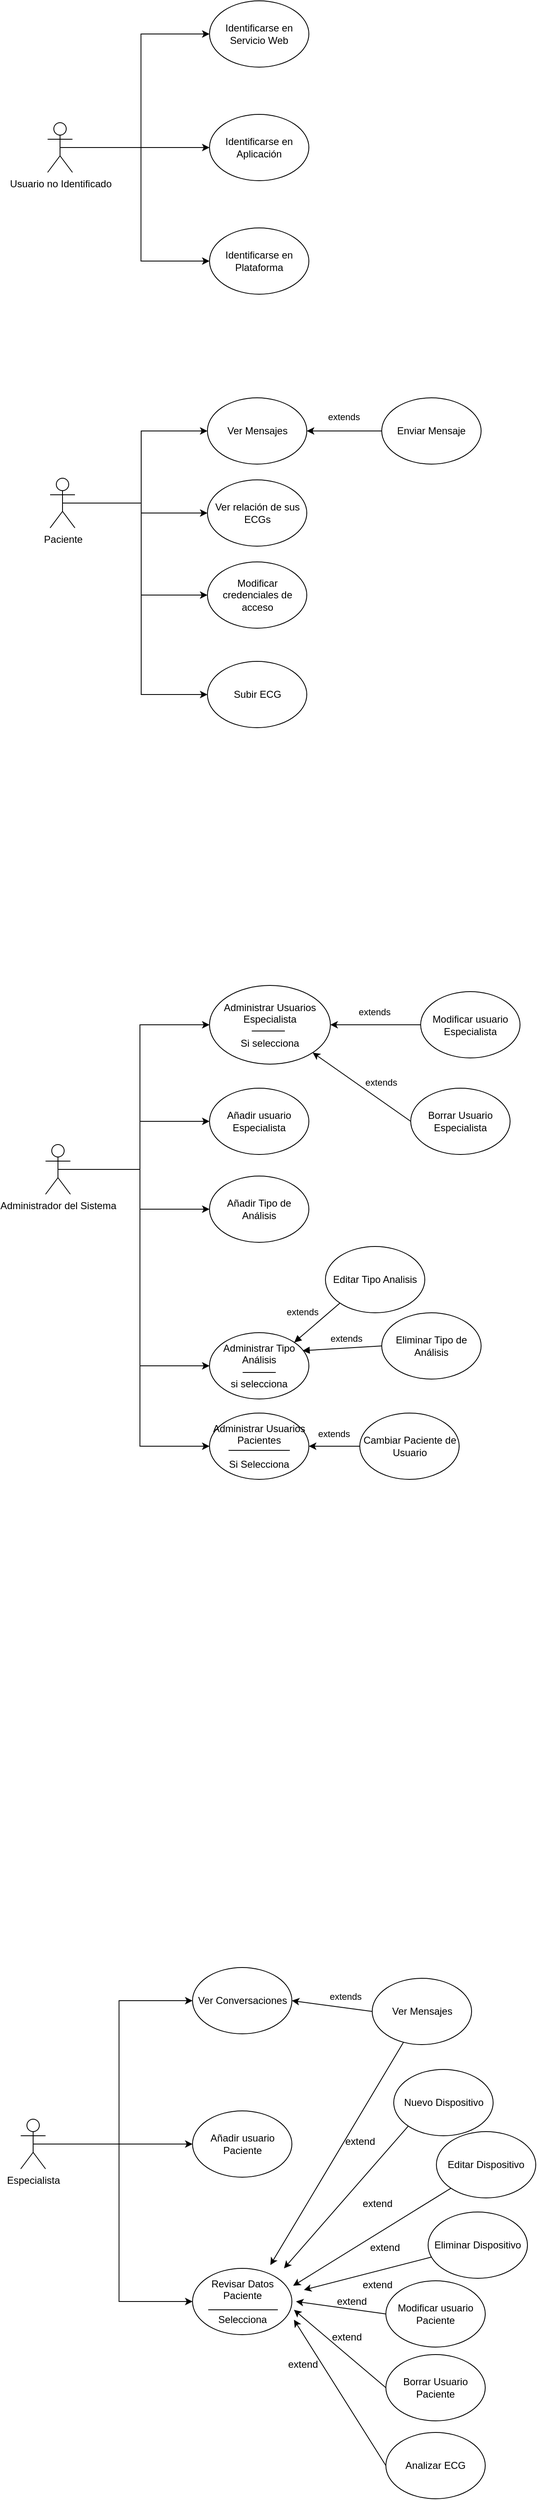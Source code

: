 <mxfile version="14.7.2" type="device"><diagram id="Pf3EX0Szka-cB_hMCM3o" name="Page-1"><mxGraphModel dx="2062" dy="1118" grid="0" gridSize="10" guides="1" tooltips="1" connect="1" arrows="1" fold="1" page="1" pageScale="1" pageWidth="827" pageHeight="1169" math="0" shadow="0"><root><mxCell id="0"/><mxCell id="1" parent="0"/><mxCell id="hfr2PWNHMiwuqzBAju2e-1" style="edgeStyle=orthogonalEdgeStyle;rounded=0;orthogonalLoop=1;jettySize=auto;html=1;exitX=0.5;exitY=0.5;exitDx=0;exitDy=0;exitPerimeter=0;entryX=0;entryY=0.5;entryDx=0;entryDy=0;" parent="1" source="hfr2PWNHMiwuqzBAju2e-6" target="hfr2PWNHMiwuqzBAju2e-7" edge="1"><mxGeometry relative="1" as="geometry"/></mxCell><mxCell id="hfr2PWNHMiwuqzBAju2e-2" style="edgeStyle=orthogonalEdgeStyle;rounded=0;orthogonalLoop=1;jettySize=auto;html=1;exitX=0.5;exitY=0.5;exitDx=0;exitDy=0;exitPerimeter=0;entryX=0;entryY=0.5;entryDx=0;entryDy=0;" parent="1" source="hfr2PWNHMiwuqzBAju2e-6" target="hfr2PWNHMiwuqzBAju2e-8" edge="1"><mxGeometry relative="1" as="geometry"/></mxCell><mxCell id="hfr2PWNHMiwuqzBAju2e-3" style="edgeStyle=orthogonalEdgeStyle;rounded=0;orthogonalLoop=1;jettySize=auto;html=1;exitX=0.5;exitY=0.5;exitDx=0;exitDy=0;exitPerimeter=0;entryX=0;entryY=0.5;entryDx=0;entryDy=0;" parent="1" source="hfr2PWNHMiwuqzBAju2e-6" target="hfr2PWNHMiwuqzBAju2e-9" edge="1"><mxGeometry relative="1" as="geometry"/></mxCell><mxCell id="hfr2PWNHMiwuqzBAju2e-5" style="edgeStyle=orthogonalEdgeStyle;rounded=0;orthogonalLoop=1;jettySize=auto;html=1;exitX=0.5;exitY=0.5;exitDx=0;exitDy=0;exitPerimeter=0;entryX=0;entryY=0.5;entryDx=0;entryDy=0;" parent="1" source="rRX4qKp2vXi4lN7k6lkO-1" target="hfr2PWNHMiwuqzBAju2e-11" edge="1"><mxGeometry relative="1" as="geometry"/></mxCell><mxCell id="hfr2PWNHMiwuqzBAju2e-6" value="Paciente" style="shape=umlActor;verticalLabelPosition=bottom;verticalAlign=top;html=1;outlineConnect=0;" parent="1" vertex="1"><mxGeometry x="200.5" y="626" width="30" height="60" as="geometry"/></mxCell><mxCell id="hfr2PWNHMiwuqzBAju2e-7" value="Ver Mensajes" style="ellipse;whiteSpace=wrap;html=1;" parent="1" vertex="1"><mxGeometry x="390.5" y="529" width="120" height="80" as="geometry"/></mxCell><mxCell id="hfr2PWNHMiwuqzBAju2e-8" value="Ver relación de sus ECGs" style="ellipse;whiteSpace=wrap;html=1;" parent="1" vertex="1"><mxGeometry x="390.5" y="628" width="120" height="80" as="geometry"/></mxCell><mxCell id="hfr2PWNHMiwuqzBAju2e-9" value="Modificar credenciales de acceso" style="ellipse;whiteSpace=wrap;html=1;" parent="1" vertex="1"><mxGeometry x="390.5" y="727" width="120" height="80" as="geometry"/></mxCell><mxCell id="hfr2PWNHMiwuqzBAju2e-11" value="Identificarse en Servicio Web" style="ellipse;whiteSpace=wrap;html=1;" parent="1" vertex="1"><mxGeometry x="393" y="50" width="120" height="80" as="geometry"/></mxCell><mxCell id="hfr2PWNHMiwuqzBAju2e-12" style="edgeStyle=orthogonalEdgeStyle;rounded=0;orthogonalLoop=1;jettySize=auto;html=1;exitX=0.5;exitY=0.5;exitDx=0;exitDy=0;exitPerimeter=0;entryX=0;entryY=0.5;entryDx=0;entryDy=0;" parent="1" source="hfr2PWNHMiwuqzBAju2e-15" target="hfr2PWNHMiwuqzBAju2e-16" edge="1"><mxGeometry relative="1" as="geometry"/></mxCell><mxCell id="IDNrUnXlaerkeKgZwYux-5" style="edgeStyle=orthogonalEdgeStyle;rounded=0;orthogonalLoop=1;jettySize=auto;html=1;exitX=0.5;exitY=0.5;exitDx=0;exitDy=0;exitPerimeter=0;entryX=0;entryY=0.5;entryDx=0;entryDy=0;" parent="1" source="hfr2PWNHMiwuqzBAju2e-15" target="IDNrUnXlaerkeKgZwYux-4" edge="1"><mxGeometry relative="1" as="geometry"/></mxCell><mxCell id="202UKAErT9ElNGjv33zt-7" style="edgeStyle=orthogonalEdgeStyle;rounded=0;orthogonalLoop=1;jettySize=auto;html=1;exitX=0.5;exitY=0.5;exitDx=0;exitDy=0;exitPerimeter=0;entryX=0;entryY=0.5;entryDx=0;entryDy=0;" parent="1" source="hfr2PWNHMiwuqzBAju2e-15" target="202UKAErT9ElNGjv33zt-6" edge="1"><mxGeometry relative="1" as="geometry"/></mxCell><mxCell id="FGSdPra2FpNaOxoVQR9z-8" style="edgeStyle=orthogonalEdgeStyle;rounded=0;orthogonalLoop=1;jettySize=auto;html=1;exitX=0.5;exitY=0.5;exitDx=0;exitDy=0;exitPerimeter=0;entryX=0;entryY=0.5;entryDx=0;entryDy=0;" parent="1" source="hfr2PWNHMiwuqzBAju2e-15" target="FGSdPra2FpNaOxoVQR9z-5" edge="1"><mxGeometry relative="1" as="geometry"/></mxCell><mxCell id="hfr2PWNHMiwuqzBAju2e-15" value="Administrador del Sistema" style="shape=umlActor;verticalLabelPosition=bottom;verticalAlign=top;html=1;outlineConnect=0;" parent="1" vertex="1"><mxGeometry x="195" y="1430" width="30" height="60" as="geometry"/></mxCell><mxCell id="hfr2PWNHMiwuqzBAju2e-16" value="Añadir usuario Especialista" style="ellipse;whiteSpace=wrap;html=1;" parent="1" vertex="1"><mxGeometry x="393" y="1362" width="120" height="80" as="geometry"/></mxCell><mxCell id="hfr2PWNHMiwuqzBAju2e-18" style="edgeStyle=orthogonalEdgeStyle;rounded=0;orthogonalLoop=1;jettySize=auto;html=1;exitX=0.5;exitY=0.5;exitDx=0;exitDy=0;exitPerimeter=0;entryX=0;entryY=0.5;entryDx=0;entryDy=0;" parent="1" source="hfr2PWNHMiwuqzBAju2e-6" target="hfr2PWNHMiwuqzBAju2e-21" edge="1"><mxGeometry relative="1" as="geometry"><mxPoint x="215.5" y="1343" as="sourcePoint"/></mxGeometry></mxCell><mxCell id="hfr2PWNHMiwuqzBAju2e-21" value="Subir ECG" style="ellipse;whiteSpace=wrap;html=1;" parent="1" vertex="1"><mxGeometry x="390.5" y="847" width="120" height="80" as="geometry"/></mxCell><mxCell id="hfr2PWNHMiwuqzBAju2e-23" value="Borrar Usuario Especialista" style="ellipse;whiteSpace=wrap;html=1;" parent="1" vertex="1"><mxGeometry x="636" y="1362" width="120" height="80" as="geometry"/></mxCell><mxCell id="hfr2PWNHMiwuqzBAju2e-24" style="edgeStyle=orthogonalEdgeStyle;rounded=0;orthogonalLoop=1;jettySize=auto;html=1;exitX=0.5;exitY=0.5;exitDx=0;exitDy=0;exitPerimeter=0;entryX=0;entryY=0.5;entryDx=0;entryDy=0;" parent="1" source="hfr2PWNHMiwuqzBAju2e-29" target="hfr2PWNHMiwuqzBAju2e-30" edge="1"><mxGeometry relative="1" as="geometry"/></mxCell><mxCell id="hfr2PWNHMiwuqzBAju2e-26" style="edgeStyle=orthogonalEdgeStyle;rounded=0;orthogonalLoop=1;jettySize=auto;html=1;exitX=0.5;exitY=0.5;exitDx=0;exitDy=0;exitPerimeter=0;entryX=0;entryY=0.5;entryDx=0;entryDy=0;" parent="1" source="hfr2PWNHMiwuqzBAju2e-29" target="hfr2PWNHMiwuqzBAju2e-32" edge="1"><mxGeometry relative="1" as="geometry"/></mxCell><mxCell id="202UKAErT9ElNGjv33zt-3" style="edgeStyle=orthogonalEdgeStyle;rounded=0;orthogonalLoop=1;jettySize=auto;html=1;exitX=0.5;exitY=0.5;exitDx=0;exitDy=0;exitPerimeter=0;entryX=0;entryY=0.5;entryDx=0;entryDy=0;" parent="1" source="hfr2PWNHMiwuqzBAju2e-29" target="202UKAErT9ElNGjv33zt-2" edge="1"><mxGeometry relative="1" as="geometry"/></mxCell><mxCell id="hfr2PWNHMiwuqzBAju2e-29" value="Especialista" style="shape=umlActor;verticalLabelPosition=bottom;verticalAlign=top;html=1;outlineConnect=0;" parent="1" vertex="1"><mxGeometry x="165" y="2606" width="30" height="60" as="geometry"/></mxCell><mxCell id="hfr2PWNHMiwuqzBAju2e-30" value="Añadir usuario Paciente" style="ellipse;whiteSpace=wrap;html=1;" parent="1" vertex="1"><mxGeometry x="372.5" y="2596" width="120" height="80" as="geometry"/></mxCell><mxCell id="hfr2PWNHMiwuqzBAju2e-31" value="Editar Dispositivo" style="ellipse;whiteSpace=wrap;html=1;" parent="1" vertex="1"><mxGeometry x="667" y="2621" width="120" height="80" as="geometry"/></mxCell><mxCell id="hfr2PWNHMiwuqzBAju2e-32" value="Revisar Datos Paciente&lt;br&gt;&lt;br&gt;Selecciona" style="ellipse;whiteSpace=wrap;html=1;" parent="1" vertex="1"><mxGeometry x="372.5" y="2786" width="120" height="80" as="geometry"/></mxCell><mxCell id="hfr2PWNHMiwuqzBAju2e-34" value="Borrar Usuario Paciente" style="ellipse;whiteSpace=wrap;html=1;" parent="1" vertex="1"><mxGeometry x="606" y="2890" width="120" height="80" as="geometry"/></mxCell><mxCell id="hfr2PWNHMiwuqzBAju2e-35" value="Analizar ECG" style="ellipse;whiteSpace=wrap;html=1;" parent="1" vertex="1"><mxGeometry x="606" y="2984" width="120" height="80" as="geometry"/></mxCell><mxCell id="hfr2PWNHMiwuqzBAju2e-36" value="Modificar usuario Paciente" style="ellipse;whiteSpace=wrap;html=1;" parent="1" vertex="1"><mxGeometry x="606" y="2801" width="120" height="80" as="geometry"/></mxCell><mxCell id="hfr2PWNHMiwuqzBAju2e-37" value="Ver Mensajes" style="ellipse;whiteSpace=wrap;html=1;" parent="1" vertex="1"><mxGeometry x="589.5" y="2436" width="120" height="80" as="geometry"/></mxCell><mxCell id="hfr2PWNHMiwuqzBAju2e-38" value="" style="endArrow=classic;html=1;exitX=0;exitY=0.5;exitDx=0;exitDy=0;" parent="1" source="hfr2PWNHMiwuqzBAju2e-36" edge="1"><mxGeometry width="50" height="50" relative="1" as="geometry"><mxPoint x="730.5" y="2794" as="sourcePoint"/><mxPoint x="497.5" y="2826" as="targetPoint"/></mxGeometry></mxCell><mxCell id="hfr2PWNHMiwuqzBAju2e-39" value="" style="endArrow=classic;html=1;" parent="1" source="hfr2PWNHMiwuqzBAju2e-37" edge="1"><mxGeometry width="50" height="50" relative="1" as="geometry"><mxPoint x="501.5" y="2890" as="sourcePoint"/><mxPoint x="466.5" y="2782" as="targetPoint"/></mxGeometry></mxCell><mxCell id="hfr2PWNHMiwuqzBAju2e-40" value="" style="endArrow=classic;html=1;exitX=0;exitY=0.5;exitDx=0;exitDy=0;" parent="1" source="hfr2PWNHMiwuqzBAju2e-35" edge="1"><mxGeometry width="50" height="50" relative="1" as="geometry"><mxPoint x="492.5" y="2903" as="sourcePoint"/><mxPoint x="495" y="2848" as="targetPoint"/></mxGeometry></mxCell><mxCell id="hfr2PWNHMiwuqzBAju2e-42" value="" style="endArrow=classic;html=1;exitX=0;exitY=1;exitDx=0;exitDy=0;" parent="1" source="hfr2PWNHMiwuqzBAju2e-31" edge="1"><mxGeometry width="50" height="50" relative="1" as="geometry"><mxPoint x="629.5" y="2484" as="sourcePoint"/><mxPoint x="494" y="2807" as="targetPoint"/><Array as="points"/></mxGeometry></mxCell><mxCell id="hfr2PWNHMiwuqzBAju2e-43" value="" style="endArrow=none;html=1;" parent="1" edge="1"><mxGeometry width="50" height="50" relative="1" as="geometry"><mxPoint x="391.5" y="2836" as="sourcePoint"/><mxPoint x="475.5" y="2836" as="targetPoint"/></mxGeometry></mxCell><mxCell id="hfr2PWNHMiwuqzBAju2e-44" value="extend" style="text;html=1;strokeColor=none;fillColor=none;align=center;verticalAlign=middle;whiteSpace=wrap;rounded=0;" parent="1" vertex="1"><mxGeometry x="545" y="2816" width="40" height="20" as="geometry"/></mxCell><mxCell id="hfr2PWNHMiwuqzBAju2e-45" value="extend" style="text;html=1;strokeColor=none;fillColor=none;align=center;verticalAlign=middle;whiteSpace=wrap;rounded=0;" parent="1" vertex="1"><mxGeometry x="585" y="2751" width="40" height="20" as="geometry"/></mxCell><mxCell id="hfr2PWNHMiwuqzBAju2e-46" value="extend" style="text;html=1;strokeColor=none;fillColor=none;align=center;verticalAlign=middle;whiteSpace=wrap;rounded=0;" parent="1" vertex="1"><mxGeometry x="575.5" y="2698" width="40" height="20" as="geometry"/></mxCell><mxCell id="hfr2PWNHMiwuqzBAju2e-47" value="extend" style="text;html=1;strokeColor=none;fillColor=none;align=center;verticalAlign=middle;whiteSpace=wrap;rounded=0;" parent="1" vertex="1"><mxGeometry x="486" y="2892" width="40" height="20" as="geometry"/></mxCell><mxCell id="rRX4qKp2vXi4lN7k6lkO-4" style="edgeStyle=orthogonalEdgeStyle;rounded=0;orthogonalLoop=1;jettySize=auto;html=1;exitX=0.5;exitY=0.5;exitDx=0;exitDy=0;exitPerimeter=0;entryX=0;entryY=0.5;entryDx=0;entryDy=0;" parent="1" source="rRX4qKp2vXi4lN7k6lkO-1" target="rRX4qKp2vXi4lN7k6lkO-2" edge="1"><mxGeometry relative="1" as="geometry"/></mxCell><mxCell id="rRX4qKp2vXi4lN7k6lkO-5" style="edgeStyle=orthogonalEdgeStyle;rounded=0;orthogonalLoop=1;jettySize=auto;html=1;exitX=0.5;exitY=0.5;exitDx=0;exitDy=0;exitPerimeter=0;entryX=0;entryY=0.5;entryDx=0;entryDy=0;" parent="1" source="rRX4qKp2vXi4lN7k6lkO-1" target="rRX4qKp2vXi4lN7k6lkO-3" edge="1"><mxGeometry relative="1" as="geometry"/></mxCell><mxCell id="rRX4qKp2vXi4lN7k6lkO-1" value="Usuario no Identificado" style="shape=umlActor;verticalLabelPosition=bottom;verticalAlign=top;html=1;outlineConnect=0;" parent="1" vertex="1"><mxGeometry x="197.5" y="197" width="30" height="60" as="geometry"/></mxCell><mxCell id="rRX4qKp2vXi4lN7k6lkO-2" value="Identificarse en Aplicación" style="ellipse;whiteSpace=wrap;html=1;" parent="1" vertex="1"><mxGeometry x="393" y="187" width="120" height="80" as="geometry"/></mxCell><mxCell id="rRX4qKp2vXi4lN7k6lkO-3" value="Identificarse en Plataforma" style="ellipse;whiteSpace=wrap;html=1;" parent="1" vertex="1"><mxGeometry x="393" y="324" width="120" height="80" as="geometry"/></mxCell><mxCell id="IDNrUnXlaerkeKgZwYux-1" value="Nuevo Dispositivo" style="ellipse;whiteSpace=wrap;html=1;" parent="1" vertex="1"><mxGeometry x="615.5" y="2546" width="120" height="80" as="geometry"/></mxCell><mxCell id="IDNrUnXlaerkeKgZwYux-2" value="" style="endArrow=classic;html=1;exitX=0;exitY=1;exitDx=0;exitDy=0;" parent="1" source="IDNrUnXlaerkeKgZwYux-1" edge="1"><mxGeometry width="50" height="50" relative="1" as="geometry"><mxPoint x="629.5" y="2379" as="sourcePoint"/><mxPoint x="483" y="2786" as="targetPoint"/><Array as="points"/></mxGeometry></mxCell><mxCell id="IDNrUnXlaerkeKgZwYux-3" value="extend" style="text;html=1;strokeColor=none;fillColor=none;align=center;verticalAlign=middle;whiteSpace=wrap;rounded=0;" parent="1" vertex="1"><mxGeometry x="554.5" y="2623" width="40" height="20" as="geometry"/></mxCell><mxCell id="IDNrUnXlaerkeKgZwYux-4" value="Añadir Tipo de Análisis" style="ellipse;whiteSpace=wrap;html=1;" parent="1" vertex="1"><mxGeometry x="393" y="1468" width="120" height="80" as="geometry"/></mxCell><mxCell id="IDNrUnXlaerkeKgZwYux-9" value="Eliminar Tipo de Análisis" style="ellipse;whiteSpace=wrap;html=1;" parent="1" vertex="1"><mxGeometry x="601" y="1633" width="120" height="80" as="geometry"/></mxCell><mxCell id="202UKAErT9ElNGjv33zt-2" value="Ver Conversaciones" style="ellipse;whiteSpace=wrap;html=1;" parent="1" vertex="1"><mxGeometry x="372.5" y="2423" width="120" height="80" as="geometry"/></mxCell><mxCell id="202UKAErT9ElNGjv33zt-5" value="extends" style="endArrow=classic;html=1;entryX=1;entryY=0.5;entryDx=0;entryDy=0;exitX=0;exitY=0.5;exitDx=0;exitDy=0;" parent="1" source="hfr2PWNHMiwuqzBAju2e-37" target="202UKAErT9ElNGjv33zt-2" edge="1"><mxGeometry x="-0.283" y="-13" width="50" height="50" relative="1" as="geometry"><mxPoint x="637.279" y="2523.156" as="sourcePoint"/><mxPoint x="476.5" y="2792" as="targetPoint"/><mxPoint as="offset"/></mxGeometry></mxCell><mxCell id="202UKAErT9ElNGjv33zt-6" value="Administrar Usuarios Especialista&lt;br&gt;&lt;br&gt;Si selecciona" style="ellipse;whiteSpace=wrap;html=1;" parent="1" vertex="1"><mxGeometry x="393" y="1238" width="146" height="95" as="geometry"/></mxCell><mxCell id="FGSdPra2FpNaOxoVQR9z-2" value="extends" style="edgeStyle=orthogonalEdgeStyle;rounded=0;orthogonalLoop=1;jettySize=auto;html=1;entryX=1;entryY=0.5;entryDx=0;entryDy=0;" parent="1" source="FGSdPra2FpNaOxoVQR9z-1" target="202UKAErT9ElNGjv33zt-6" edge="1"><mxGeometry x="0.03" y="-16" relative="1" as="geometry"><mxPoint as="offset"/></mxGeometry></mxCell><mxCell id="FGSdPra2FpNaOxoVQR9z-1" value="Modificar usuario Especialista" style="ellipse;whiteSpace=wrap;html=1;" parent="1" vertex="1"><mxGeometry x="648" y="1245.5" width="120" height="80" as="geometry"/></mxCell><mxCell id="FGSdPra2FpNaOxoVQR9z-4" value="extends" style="edgeStyle=orthogonalEdgeStyle;rounded=0;orthogonalLoop=1;jettySize=auto;html=1;entryX=1;entryY=0.5;entryDx=0;entryDy=0;" parent="1" source="FGSdPra2FpNaOxoVQR9z-3" target="hfr2PWNHMiwuqzBAju2e-7" edge="1"><mxGeometry x="0.017" y="-17" relative="1" as="geometry"><mxPoint as="offset"/></mxGeometry></mxCell><mxCell id="FGSdPra2FpNaOxoVQR9z-3" value="Enviar Mensaje" style="ellipse;whiteSpace=wrap;html=1;" parent="1" vertex="1"><mxGeometry x="601" y="529" width="120" height="80" as="geometry"/></mxCell><mxCell id="FGSdPra2FpNaOxoVQR9z-5" value="Administrar Usuarios Pacientes&lt;br&gt;&lt;br&gt;Si Selecciona" style="ellipse;whiteSpace=wrap;html=1;" parent="1" vertex="1"><mxGeometry x="393" y="1754" width="120" height="80" as="geometry"/></mxCell><mxCell id="FGSdPra2FpNaOxoVQR9z-10" value="extends" style="edgeStyle=orthogonalEdgeStyle;rounded=0;orthogonalLoop=1;jettySize=auto;html=1;entryX=1;entryY=0.5;entryDx=0;entryDy=0;" parent="1" source="FGSdPra2FpNaOxoVQR9z-9" target="FGSdPra2FpNaOxoVQR9z-5" edge="1"><mxGeometry x="0.021" y="-15" relative="1" as="geometry"><mxPoint as="offset"/></mxGeometry></mxCell><mxCell id="FGSdPra2FpNaOxoVQR9z-9" value="Cambiar Paciente de Usuario" style="ellipse;whiteSpace=wrap;html=1;" parent="1" vertex="1"><mxGeometry x="574.5" y="1754" width="120" height="80" as="geometry"/></mxCell><mxCell id="FGSdPra2FpNaOxoVQR9z-14" value="extends" style="endArrow=classic;html=1;exitX=0;exitY=0.5;exitDx=0;exitDy=0;entryX=1;entryY=1;entryDx=0;entryDy=0;" parent="1" source="hfr2PWNHMiwuqzBAju2e-23" target="202UKAErT9ElNGjv33zt-6" edge="1"><mxGeometry x="-0.222" y="-18" width="50" height="50" relative="1" as="geometry"><mxPoint x="387" y="1641" as="sourcePoint"/><mxPoint x="516" y="1296" as="targetPoint"/><Array as="points"/><mxPoint as="offset"/></mxGeometry></mxCell><mxCell id="FGSdPra2FpNaOxoVQR9z-15" value="" style="endArrow=classic;html=1;exitX=0;exitY=0.5;exitDx=0;exitDy=0;" parent="1" source="hfr2PWNHMiwuqzBAju2e-34" edge="1"><mxGeometry width="50" height="50" relative="1" as="geometry"><mxPoint x="625.5" y="2987" as="sourcePoint"/><mxPoint x="495" y="2836" as="targetPoint"/></mxGeometry></mxCell><mxCell id="FGSdPra2FpNaOxoVQR9z-16" value="extend" style="text;html=1;strokeColor=none;fillColor=none;align=center;verticalAlign=middle;whiteSpace=wrap;rounded=0;" parent="1" vertex="1"><mxGeometry x="539" y="2859" width="40" height="20" as="geometry"/></mxCell><mxCell id="EXMBaLNmgqVtzddkKntE-1" style="edgeStyle=orthogonalEdgeStyle;rounded=0;orthogonalLoop=1;jettySize=auto;html=1;exitX=0.5;exitY=0.5;exitDx=0;exitDy=0;exitPerimeter=0;entryX=0;entryY=0.5;entryDx=0;entryDy=0;" parent="1" source="hfr2PWNHMiwuqzBAju2e-15" target="EXMBaLNmgqVtzddkKntE-2" edge="1"><mxGeometry relative="1" as="geometry"><mxPoint x="211.5" y="1553" as="sourcePoint"/></mxGeometry></mxCell><mxCell id="EXMBaLNmgqVtzddkKntE-2" value="Administrar Tipo Análisis&lt;br&gt;&lt;br&gt;si selecciona" style="ellipse;whiteSpace=wrap;html=1;" parent="1" vertex="1"><mxGeometry x="393" y="1657" width="120" height="80" as="geometry"/></mxCell><mxCell id="EXMBaLNmgqVtzddkKntE-3" value="Editar Tipo Analisis" style="ellipse;whiteSpace=wrap;html=1;" parent="1" vertex="1"><mxGeometry x="533" y="1553" width="120" height="80" as="geometry"/></mxCell><mxCell id="EXMBaLNmgqVtzddkKntE-4" value="extends" style="html=1;verticalAlign=bottom;endArrow=block;exitX=0;exitY=1;exitDx=0;exitDy=0;entryX=1;entryY=0;entryDx=0;entryDy=0;" parent="1" source="EXMBaLNmgqVtzddkKntE-3" target="EXMBaLNmgqVtzddkKntE-2" edge="1"><mxGeometry x="0.307" y="-15" width="80" relative="1" as="geometry"><mxPoint x="372" y="1450" as="sourcePoint"/><mxPoint x="452" y="1450" as="targetPoint"/><mxPoint as="offset"/></mxGeometry></mxCell><mxCell id="EXMBaLNmgqVtzddkKntE-6" value="extends" style="html=1;verticalAlign=bottom;endArrow=block;exitX=0;exitY=0.5;exitDx=0;exitDy=0;entryX=1;entryY=0;entryDx=0;entryDy=0;" parent="1" source="IDNrUnXlaerkeKgZwYux-9" edge="1"><mxGeometry x="-0.103" y="-3" width="80" relative="1" as="geometry"><mxPoint x="543" y="1603" as="sourcePoint"/><mxPoint x="505.426" y="1678.716" as="targetPoint"/><mxPoint as="offset"/></mxGeometry></mxCell><mxCell id="EXMBaLNmgqVtzddkKntE-7" value="" style="line;strokeWidth=1;fillColor=none;align=left;verticalAlign=middle;spacingTop=-1;spacingLeft=3;spacingRight=3;rotatable=0;labelPosition=right;points=[];portConstraint=eastwest;" parent="1" vertex="1"><mxGeometry x="444" y="1289" width="40" height="8" as="geometry"/></mxCell><mxCell id="EXMBaLNmgqVtzddkKntE-8" value="" style="line;strokeWidth=1;fillColor=none;align=left;verticalAlign=middle;spacingTop=-1;spacingLeft=3;spacingRight=3;rotatable=0;labelPosition=right;points=[];portConstraint=eastwest;" parent="1" vertex="1"><mxGeometry x="433" y="1701" width="40" height="8" as="geometry"/></mxCell><mxCell id="ODVPDb1K_8-yTEbLsT8w-1" value="Eliminar Dispositivo" style="ellipse;whiteSpace=wrap;html=1;" parent="1" vertex="1"><mxGeometry x="657" y="2718" width="120" height="80" as="geometry"/></mxCell><mxCell id="ODVPDb1K_8-yTEbLsT8w-2" value="extend" style="text;html=1;strokeColor=none;fillColor=none;align=center;verticalAlign=middle;whiteSpace=wrap;rounded=0;" parent="1" vertex="1"><mxGeometry x="575.5" y="2796" width="40" height="20" as="geometry"/></mxCell><mxCell id="ODVPDb1K_8-yTEbLsT8w-3" value="" style="endArrow=classic;html=1;" parent="1" source="ODVPDb1K_8-yTEbLsT8w-1" edge="1"><mxGeometry width="50" height="50" relative="1" as="geometry"><mxPoint x="387" y="2751" as="sourcePoint"/><mxPoint x="507" y="2812" as="targetPoint"/></mxGeometry></mxCell><mxCell id="bRG2yqG4sFBFr1sWrYgu-1" value="" style="endArrow=none;html=1;" parent="1" edge="1"><mxGeometry width="50" height="50" relative="1" as="geometry"><mxPoint x="416" y="1799" as="sourcePoint"/><mxPoint x="490" y="1799" as="targetPoint"/></mxGeometry></mxCell></root></mxGraphModel></diagram></mxfile>